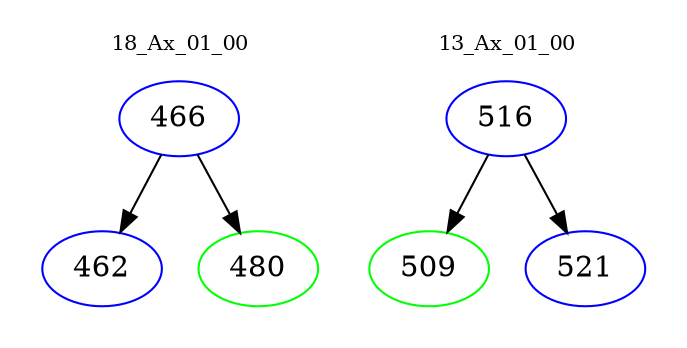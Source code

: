 digraph{
subgraph cluster_0 {
color = white
label = "18_Ax_01_00";
fontsize=10;
T0_466 [label="466", color="blue"]
T0_466 -> T0_462 [color="black"]
T0_462 [label="462", color="blue"]
T0_466 -> T0_480 [color="black"]
T0_480 [label="480", color="green"]
}
subgraph cluster_1 {
color = white
label = "13_Ax_01_00";
fontsize=10;
T1_516 [label="516", color="blue"]
T1_516 -> T1_509 [color="black"]
T1_509 [label="509", color="green"]
T1_516 -> T1_521 [color="black"]
T1_521 [label="521", color="blue"]
}
}
